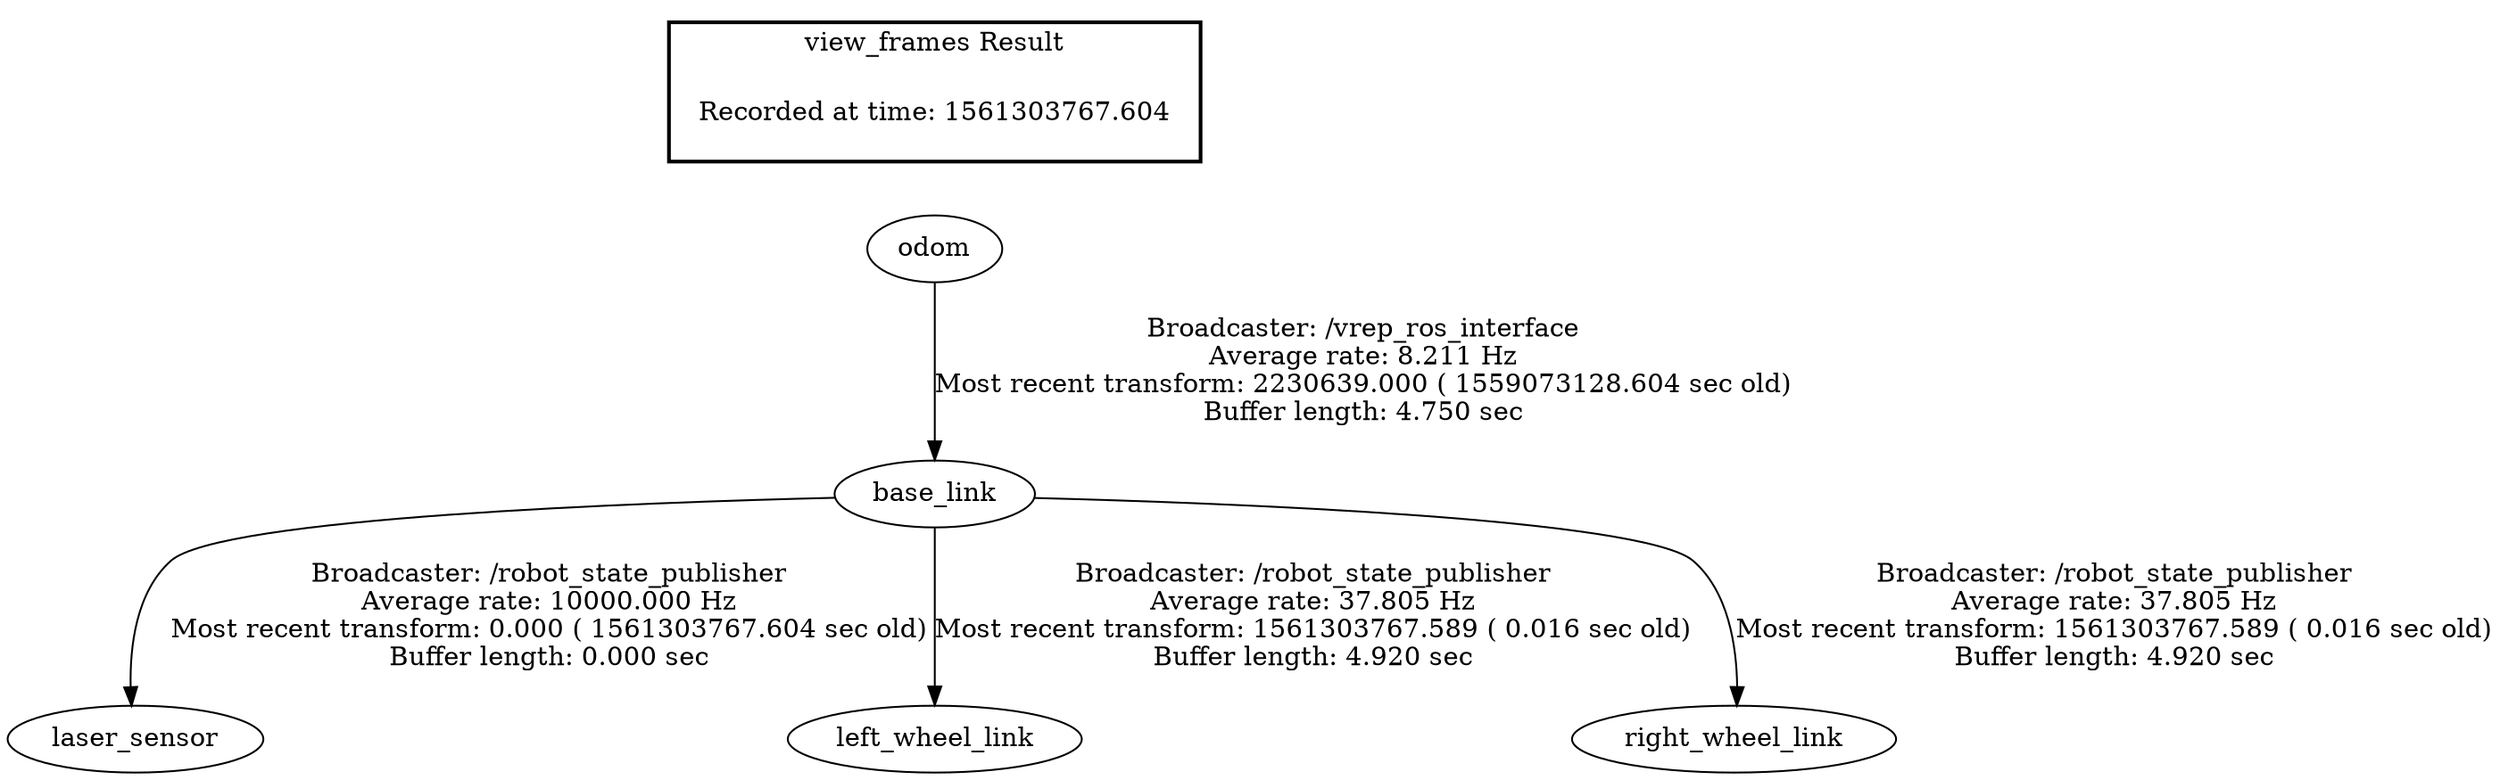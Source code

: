 digraph G {
"base_link" -> "laser_sensor"[label="Broadcaster: /robot_state_publisher\nAverage rate: 10000.000 Hz\nMost recent transform: 0.000 ( 1561303767.604 sec old)\nBuffer length: 0.000 sec\n"];
"odom" -> "base_link"[label="Broadcaster: /vrep_ros_interface\nAverage rate: 8.211 Hz\nMost recent transform: 2230639.000 ( 1559073128.604 sec old)\nBuffer length: 4.750 sec\n"];
"base_link" -> "left_wheel_link"[label="Broadcaster: /robot_state_publisher\nAverage rate: 37.805 Hz\nMost recent transform: 1561303767.589 ( 0.016 sec old)\nBuffer length: 4.920 sec\n"];
"base_link" -> "right_wheel_link"[label="Broadcaster: /robot_state_publisher\nAverage rate: 37.805 Hz\nMost recent transform: 1561303767.589 ( 0.016 sec old)\nBuffer length: 4.920 sec\n"];
edge [style=invis];
 subgraph cluster_legend { style=bold; color=black; label ="view_frames Result";
"Recorded at time: 1561303767.604"[ shape=plaintext ] ;
 }->"odom";
}